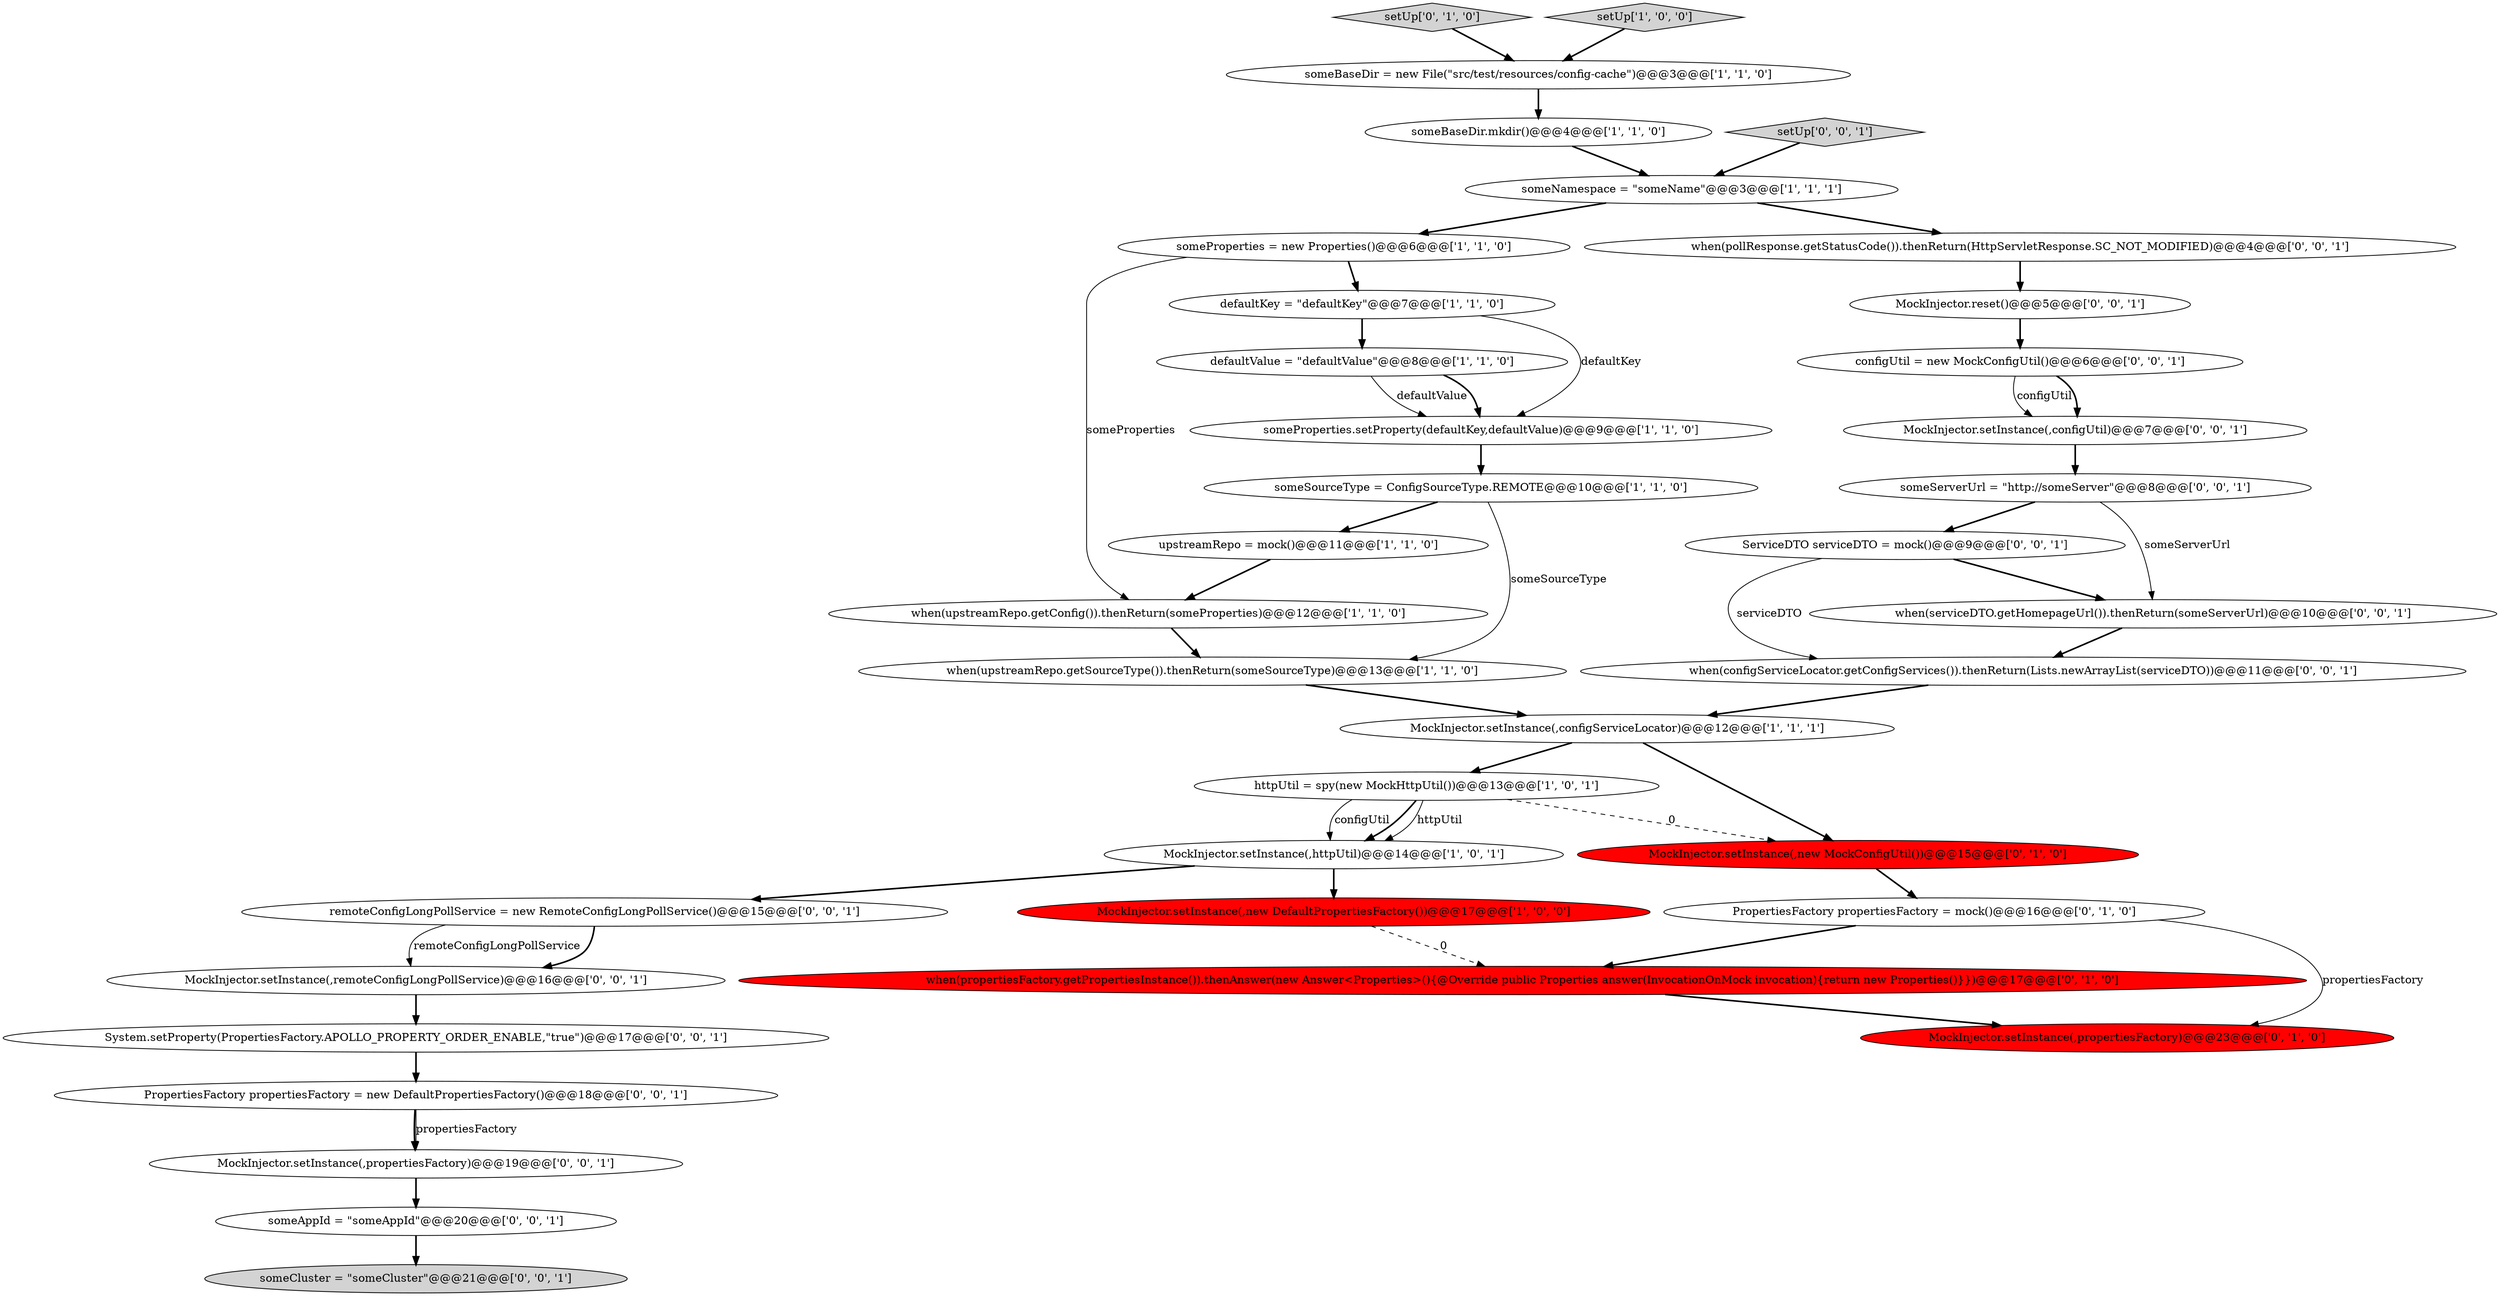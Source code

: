 digraph {
28 [style = filled, label = "MockInjector.reset()@@@5@@@['0', '0', '1']", fillcolor = white, shape = ellipse image = "AAA0AAABBB3BBB"];
10 [style = filled, label = "someProperties = new Properties()@@@6@@@['1', '1', '0']", fillcolor = white, shape = ellipse image = "AAA0AAABBB1BBB"];
5 [style = filled, label = "someSourceType = ConfigSourceType.REMOTE@@@10@@@['1', '1', '0']", fillcolor = white, shape = ellipse image = "AAA0AAABBB1BBB"];
19 [style = filled, label = "when(propertiesFactory.getPropertiesInstance()).thenAnswer(new Answer<Properties>(){@Override public Properties answer(InvocationOnMock invocation){return new Properties()}})@@@17@@@['0', '1', '0']", fillcolor = red, shape = ellipse image = "AAA1AAABBB2BBB"];
3 [style = filled, label = "MockInjector.setInstance(,httpUtil)@@@14@@@['1', '0', '1']", fillcolor = white, shape = ellipse image = "AAA0AAABBB1BBB"];
4 [style = filled, label = "when(upstreamRepo.getConfig()).thenReturn(someProperties)@@@12@@@['1', '1', '0']", fillcolor = white, shape = ellipse image = "AAA0AAABBB1BBB"];
0 [style = filled, label = "someBaseDir.mkdir()@@@4@@@['1', '1', '0']", fillcolor = white, shape = ellipse image = "AAA0AAABBB1BBB"];
31 [style = filled, label = "PropertiesFactory propertiesFactory = new DefaultPropertiesFactory()@@@18@@@['0', '0', '1']", fillcolor = white, shape = ellipse image = "AAA0AAABBB3BBB"];
6 [style = filled, label = "defaultKey = \"defaultKey\"@@@7@@@['1', '1', '0']", fillcolor = white, shape = ellipse image = "AAA0AAABBB1BBB"];
25 [style = filled, label = "when(serviceDTO.getHomepageUrl()).thenReturn(someServerUrl)@@@10@@@['0', '0', '1']", fillcolor = white, shape = ellipse image = "AAA0AAABBB3BBB"];
18 [style = filled, label = "setUp['0', '1', '0']", fillcolor = lightgray, shape = diamond image = "AAA0AAABBB2BBB"];
24 [style = filled, label = "setUp['0', '0', '1']", fillcolor = lightgray, shape = diamond image = "AAA0AAABBB3BBB"];
35 [style = filled, label = "someServerUrl = \"http://someServer\"@@@8@@@['0', '0', '1']", fillcolor = white, shape = ellipse image = "AAA0AAABBB3BBB"];
20 [style = filled, label = "PropertiesFactory propertiesFactory = mock()@@@16@@@['0', '1', '0']", fillcolor = white, shape = ellipse image = "AAA0AAABBB2BBB"];
26 [style = filled, label = "when(pollResponse.getStatusCode()).thenReturn(HttpServletResponse.SC_NOT_MODIFIED)@@@4@@@['0', '0', '1']", fillcolor = white, shape = ellipse image = "AAA0AAABBB3BBB"];
7 [style = filled, label = "httpUtil = spy(new MockHttpUtil())@@@13@@@['1', '0', '1']", fillcolor = white, shape = ellipse image = "AAA0AAABBB1BBB"];
16 [style = filled, label = "MockInjector.setInstance(,new MockConfigUtil())@@@15@@@['0', '1', '0']", fillcolor = red, shape = ellipse image = "AAA1AAABBB2BBB"];
32 [style = filled, label = "when(configServiceLocator.getConfigServices()).thenReturn(Lists.newArrayList(serviceDTO))@@@11@@@['0', '0', '1']", fillcolor = white, shape = ellipse image = "AAA0AAABBB3BBB"];
22 [style = filled, label = "MockInjector.setInstance(,configUtil)@@@7@@@['0', '0', '1']", fillcolor = white, shape = ellipse image = "AAA0AAABBB3BBB"];
13 [style = filled, label = "someProperties.setProperty(defaultKey,defaultValue)@@@9@@@['1', '1', '0']", fillcolor = white, shape = ellipse image = "AAA0AAABBB1BBB"];
9 [style = filled, label = "MockInjector.setInstance(,new DefaultPropertiesFactory())@@@17@@@['1', '0', '0']", fillcolor = red, shape = ellipse image = "AAA1AAABBB1BBB"];
14 [style = filled, label = "MockInjector.setInstance(,configServiceLocator)@@@12@@@['1', '1', '1']", fillcolor = white, shape = ellipse image = "AAA0AAABBB1BBB"];
8 [style = filled, label = "upstreamRepo = mock()@@@11@@@['1', '1', '0']", fillcolor = white, shape = ellipse image = "AAA0AAABBB1BBB"];
11 [style = filled, label = "defaultValue = \"defaultValue\"@@@8@@@['1', '1', '0']", fillcolor = white, shape = ellipse image = "AAA0AAABBB1BBB"];
23 [style = filled, label = "ServiceDTO serviceDTO = mock()@@@9@@@['0', '0', '1']", fillcolor = white, shape = ellipse image = "AAA0AAABBB3BBB"];
36 [style = filled, label = "MockInjector.setInstance(,remoteConfigLongPollService)@@@16@@@['0', '0', '1']", fillcolor = white, shape = ellipse image = "AAA0AAABBB3BBB"];
17 [style = filled, label = "MockInjector.setInstance(,propertiesFactory)@@@23@@@['0', '1', '0']", fillcolor = red, shape = ellipse image = "AAA1AAABBB2BBB"];
33 [style = filled, label = "configUtil = new MockConfigUtil()@@@6@@@['0', '0', '1']", fillcolor = white, shape = ellipse image = "AAA0AAABBB3BBB"];
30 [style = filled, label = "someCluster = \"someCluster\"@@@21@@@['0', '0', '1']", fillcolor = lightgray, shape = ellipse image = "AAA0AAABBB3BBB"];
12 [style = filled, label = "someNamespace = \"someName\"@@@3@@@['1', '1', '1']", fillcolor = white, shape = ellipse image = "AAA0AAABBB1BBB"];
15 [style = filled, label = "setUp['1', '0', '0']", fillcolor = lightgray, shape = diamond image = "AAA0AAABBB1BBB"];
27 [style = filled, label = "someAppId = \"someAppId\"@@@20@@@['0', '0', '1']", fillcolor = white, shape = ellipse image = "AAA0AAABBB3BBB"];
2 [style = filled, label = "when(upstreamRepo.getSourceType()).thenReturn(someSourceType)@@@13@@@['1', '1', '0']", fillcolor = white, shape = ellipse image = "AAA0AAABBB1BBB"];
1 [style = filled, label = "someBaseDir = new File(\"src/test/resources/config-cache\")@@@3@@@['1', '1', '0']", fillcolor = white, shape = ellipse image = "AAA0AAABBB1BBB"];
34 [style = filled, label = "System.setProperty(PropertiesFactory.APOLLO_PROPERTY_ORDER_ENABLE,\"true\")@@@17@@@['0', '0', '1']", fillcolor = white, shape = ellipse image = "AAA0AAABBB3BBB"];
21 [style = filled, label = "MockInjector.setInstance(,propertiesFactory)@@@19@@@['0', '0', '1']", fillcolor = white, shape = ellipse image = "AAA0AAABBB3BBB"];
29 [style = filled, label = "remoteConfigLongPollService = new RemoteConfigLongPollService()@@@15@@@['0', '0', '1']", fillcolor = white, shape = ellipse image = "AAA0AAABBB3BBB"];
14->16 [style = bold, label=""];
29->36 [style = bold, label=""];
5->8 [style = bold, label=""];
23->25 [style = bold, label=""];
24->12 [style = bold, label=""];
20->17 [style = solid, label="propertiesFactory"];
7->3 [style = solid, label="configUtil"];
21->27 [style = bold, label=""];
29->36 [style = solid, label="remoteConfigLongPollService"];
7->16 [style = dashed, label="0"];
10->4 [style = solid, label="someProperties"];
0->12 [style = bold, label=""];
27->30 [style = bold, label=""];
25->32 [style = bold, label=""];
32->14 [style = bold, label=""];
34->31 [style = bold, label=""];
11->13 [style = solid, label="defaultValue"];
31->21 [style = bold, label=""];
1->0 [style = bold, label=""];
4->2 [style = bold, label=""];
19->17 [style = bold, label=""];
12->26 [style = bold, label=""];
10->6 [style = bold, label=""];
7->3 [style = bold, label=""];
5->2 [style = solid, label="someSourceType"];
14->7 [style = bold, label=""];
9->19 [style = dashed, label="0"];
3->9 [style = bold, label=""];
33->22 [style = solid, label="configUtil"];
35->23 [style = bold, label=""];
12->10 [style = bold, label=""];
28->33 [style = bold, label=""];
18->1 [style = bold, label=""];
31->21 [style = solid, label="propertiesFactory"];
23->32 [style = solid, label="serviceDTO"];
6->11 [style = bold, label=""];
2->14 [style = bold, label=""];
11->13 [style = bold, label=""];
7->3 [style = solid, label="httpUtil"];
13->5 [style = bold, label=""];
35->25 [style = solid, label="someServerUrl"];
26->28 [style = bold, label=""];
8->4 [style = bold, label=""];
6->13 [style = solid, label="defaultKey"];
20->19 [style = bold, label=""];
22->35 [style = bold, label=""];
16->20 [style = bold, label=""];
3->29 [style = bold, label=""];
36->34 [style = bold, label=""];
33->22 [style = bold, label=""];
15->1 [style = bold, label=""];
}
